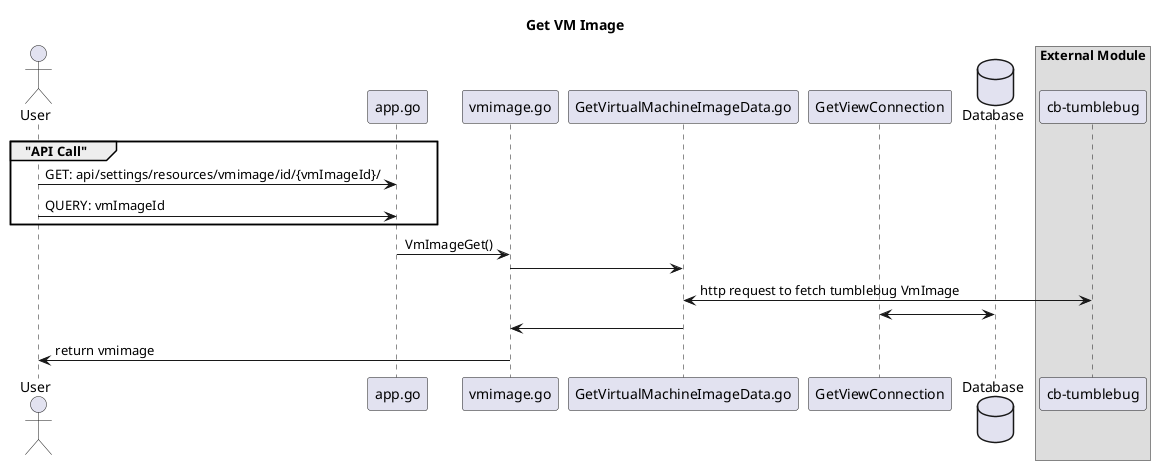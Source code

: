 @startuml

title "Get VM Image"

actor User as user

participant "app.go" as app
participant "vmimage.go" as route
participant "GetVirtualMachineImageData.go" as handler
participant  "GetViewConnection" as connection
database Database as DB

box "External Module"
participant "cb-tumblebug" as tumblebug

group "API Call"
    user ->  app : GET: api/settings/resources/vmimage/id/{vmImageId}/
    user ->  app : QUERY: vmImageId
end

app -> route : VmImageGet()
route -> handler
handler <-> tumblebug: http request to fetch tumblebug VmImage
connection <-> DB
route <- handler
user <- route: return vmimage


@enduml